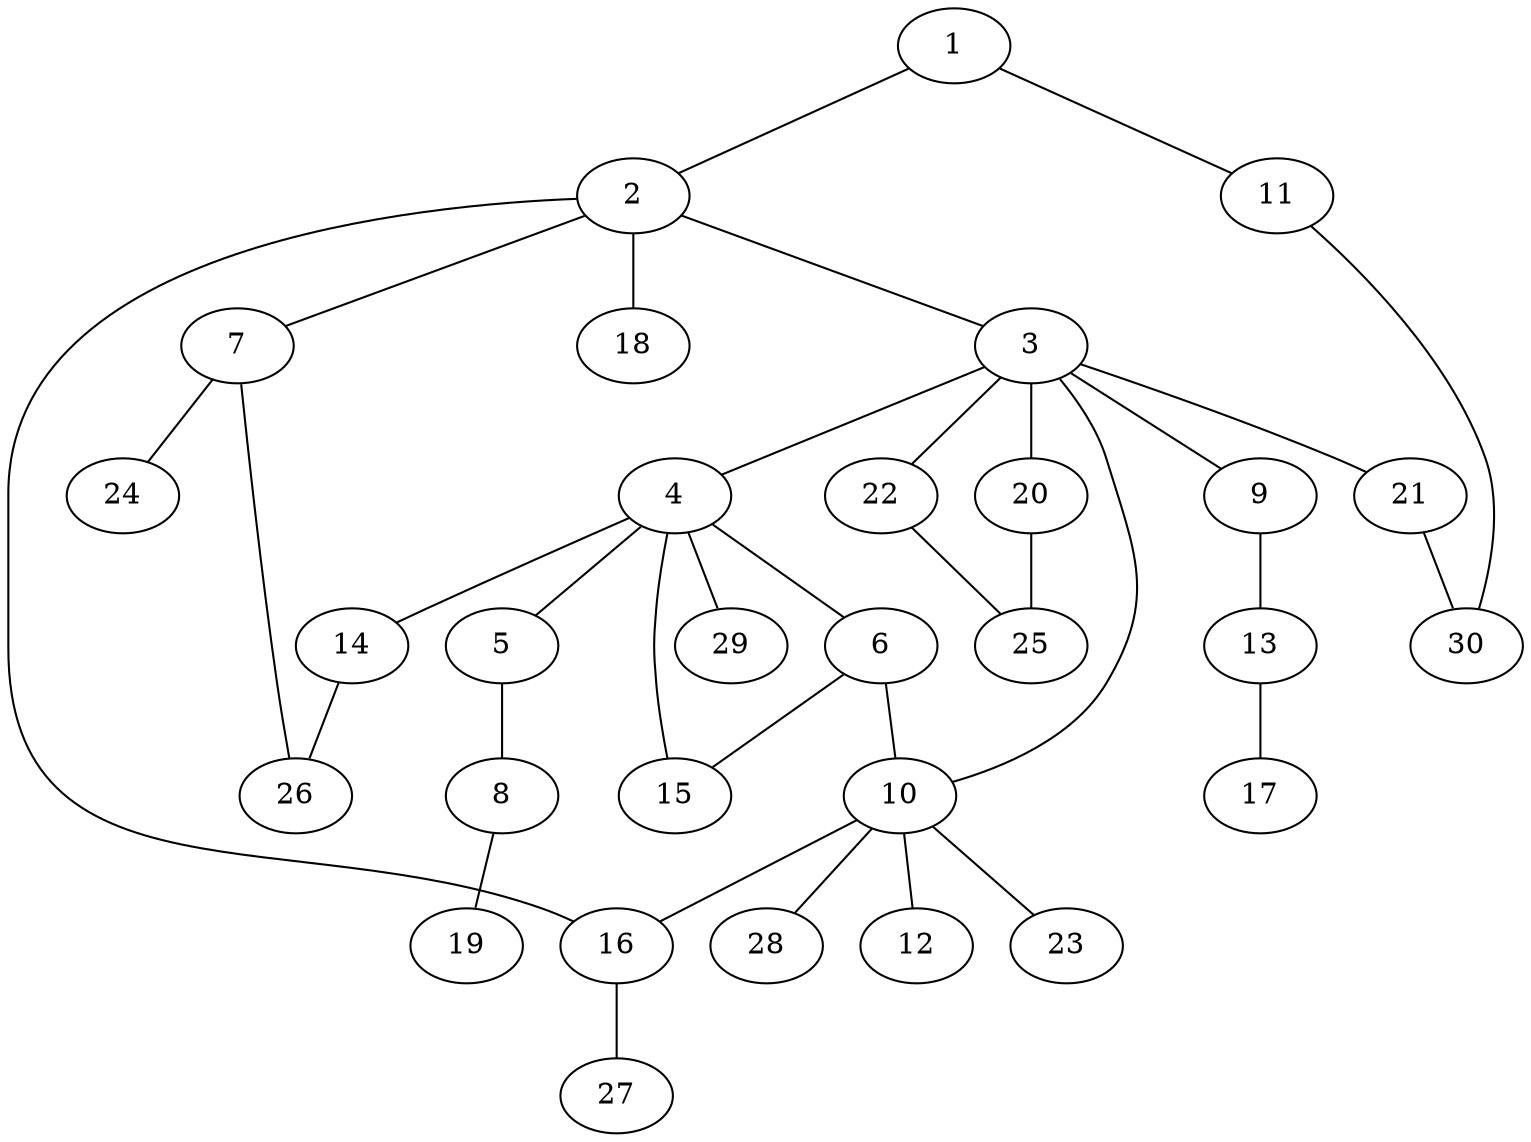 graph graphname {1--2
1--11
2--3
2--7
2--16
2--18
3--4
3--9
3--10
3--20
3--21
3--22
4--5
4--6
4--14
4--15
4--29
5--8
6--10
6--15
7--24
7--26
8--19
9--13
10--12
10--16
10--23
10--28
11--30
13--17
14--26
16--27
20--25
21--30
22--25
}